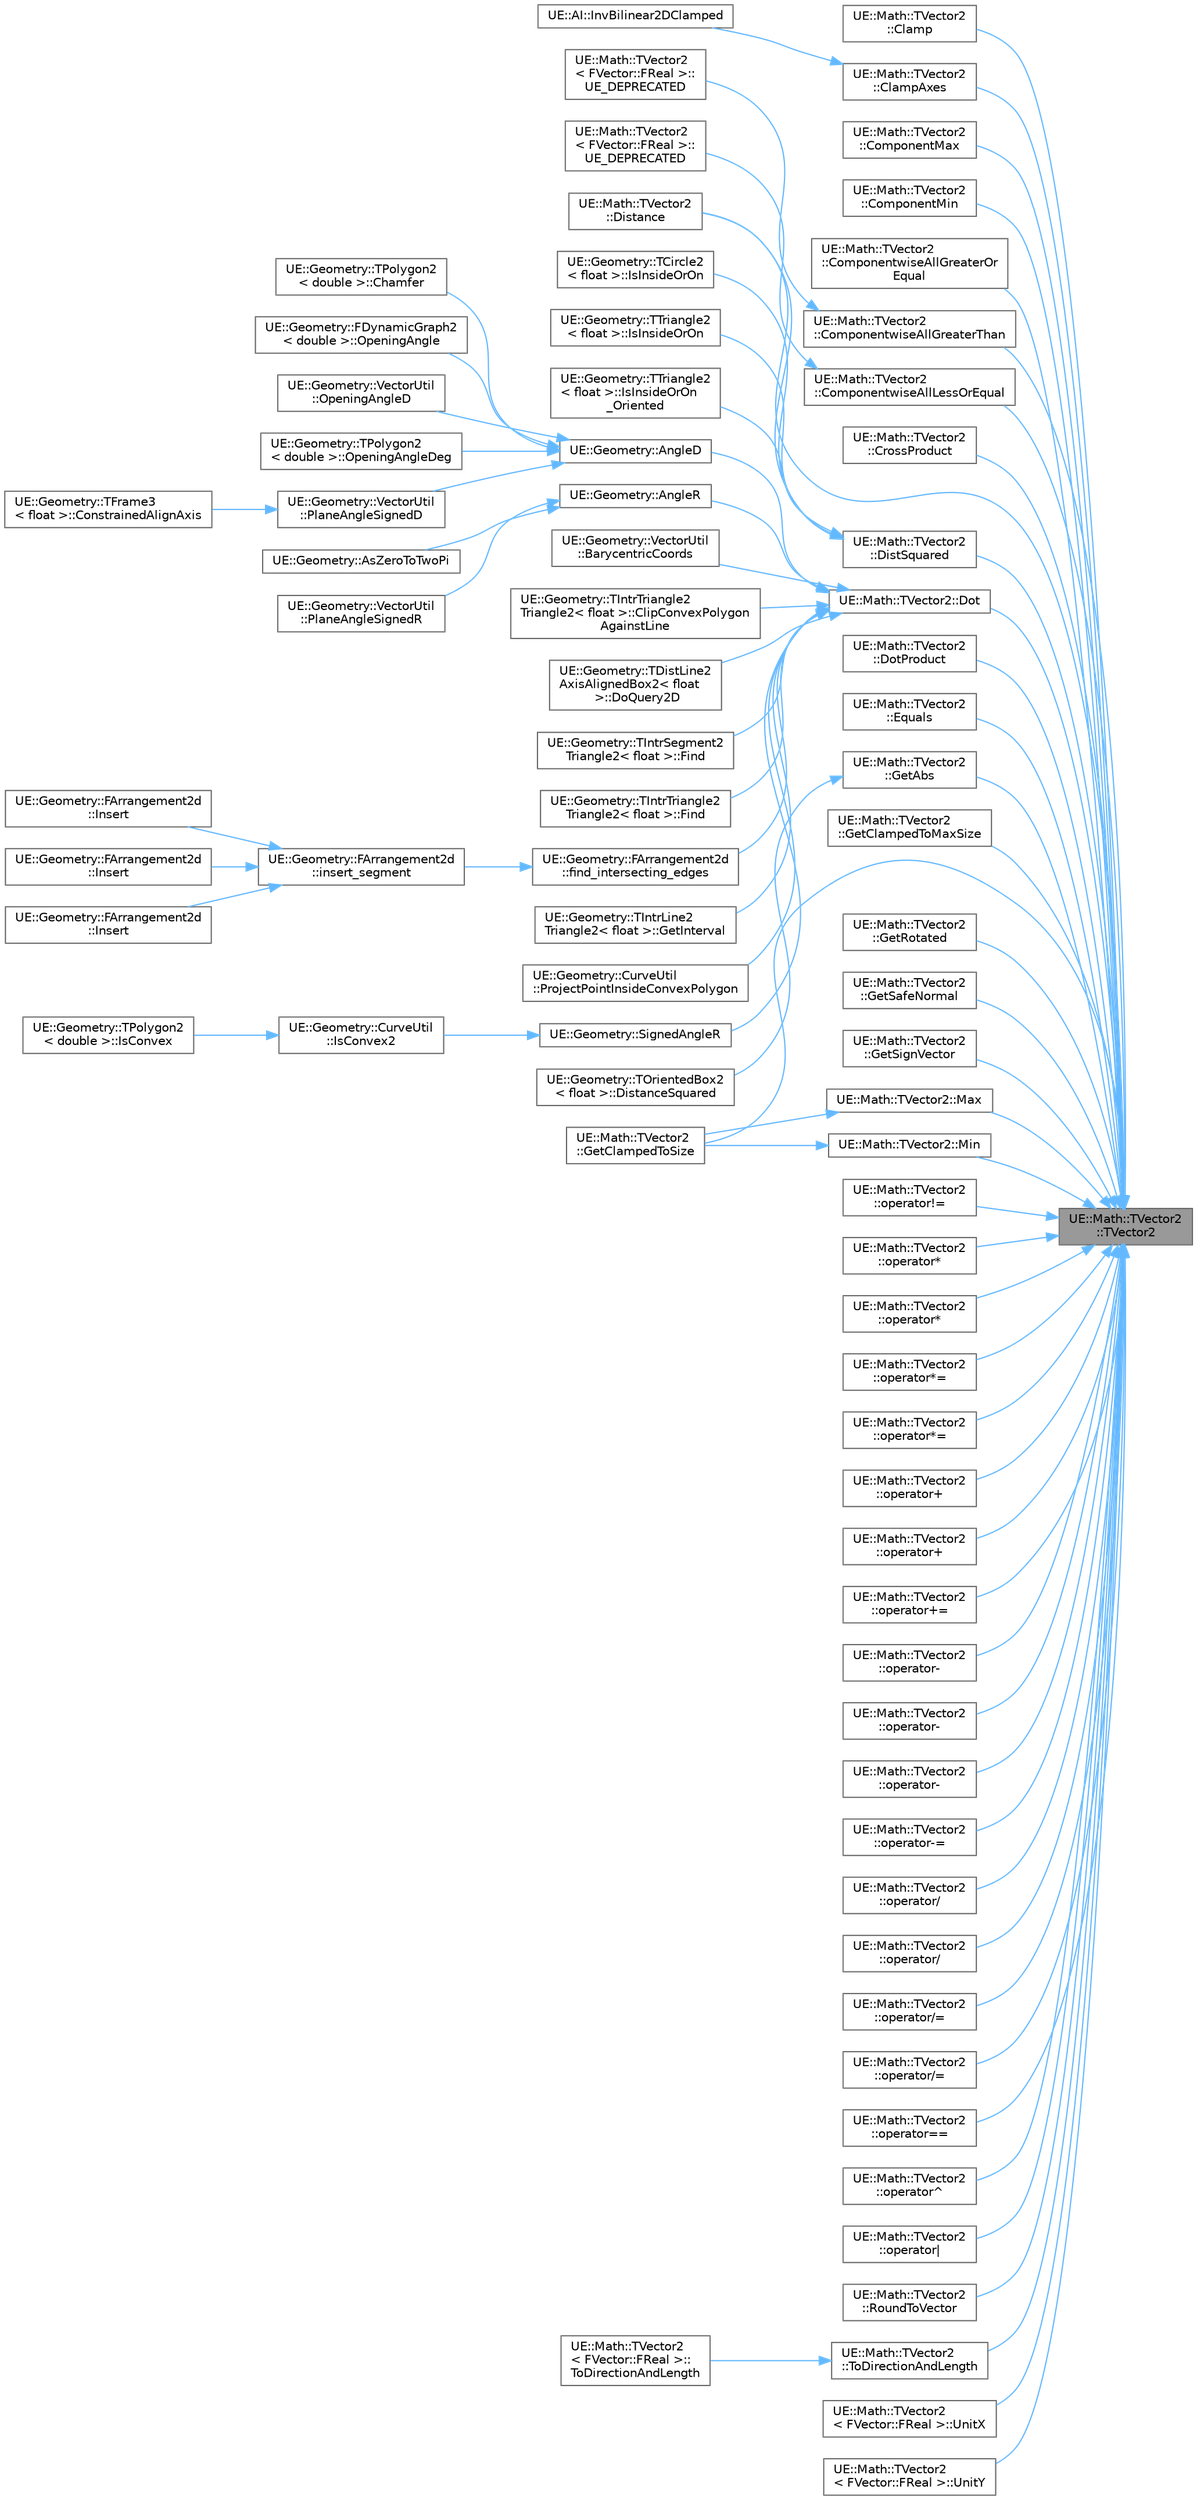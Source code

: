 digraph "UE::Math::TVector2::TVector2"
{
 // INTERACTIVE_SVG=YES
 // LATEX_PDF_SIZE
  bgcolor="transparent";
  edge [fontname=Helvetica,fontsize=10,labelfontname=Helvetica,labelfontsize=10];
  node [fontname=Helvetica,fontsize=10,shape=box,height=0.2,width=0.4];
  rankdir="RL";
  Node1 [id="Node000001",label="UE::Math::TVector2\l::TVector2",height=0.2,width=0.4,color="gray40", fillcolor="grey60", style="filled", fontcolor="black",tooltip="Default constructor (no initialization)."];
  Node1 -> Node2 [id="edge1_Node000001_Node000002",dir="back",color="steelblue1",style="solid",tooltip=" "];
  Node2 [id="Node000002",label="UE::Math::TVector2\l::Clamp",height=0.2,width=0.4,color="grey40", fillcolor="white", style="filled",URL="$d2/d80/structUE_1_1Math_1_1TVector2.html#ab29dd58bbb86454c5a9fba55b16e0ac6",tooltip="Returns a vector with each component clamped between a minimum and a maximum."];
  Node1 -> Node3 [id="edge2_Node000001_Node000003",dir="back",color="steelblue1",style="solid",tooltip=" "];
  Node3 [id="Node000003",label="UE::Math::TVector2\l::ClampAxes",height=0.2,width=0.4,color="grey40", fillcolor="white", style="filled",URL="$d2/d80/structUE_1_1Math_1_1TVector2.html#a000cebb63d58fefeddbe6bb0799429ac",tooltip="Creates a copy of this vector with both axes clamped to the given range."];
  Node3 -> Node4 [id="edge3_Node000003_Node000004",dir="back",color="steelblue1",style="solid",tooltip=" "];
  Node4 [id="Node000004",label="UE::AI::InvBilinear2DClamped",height=0.2,width=0.4,color="grey40", fillcolor="white", style="filled",URL="$db/dfa/namespaceUE_1_1AI.html#a61518e1e0571803b0543e59c89ab64ba",tooltip="Finds the UV coordinates of the 'Point' on bilinear patch A,B,C,D."];
  Node1 -> Node5 [id="edge4_Node000001_Node000005",dir="back",color="steelblue1",style="solid",tooltip=" "];
  Node5 [id="Node000005",label="UE::Math::TVector2\l::ComponentMax",height=0.2,width=0.4,color="grey40", fillcolor="white", style="filled",URL="$d2/d80/structUE_1_1Math_1_1TVector2.html#a52802de8886b8c9a860f886ba0af190f",tooltip="Gets the component-wise max of two vectors."];
  Node1 -> Node6 [id="edge5_Node000001_Node000006",dir="back",color="steelblue1",style="solid",tooltip=" "];
  Node6 [id="Node000006",label="UE::Math::TVector2\l::ComponentMin",height=0.2,width=0.4,color="grey40", fillcolor="white", style="filled",URL="$d2/d80/structUE_1_1Math_1_1TVector2.html#a0c60c810eec62490f59814e9b77fb58b",tooltip="Gets the component-wise min of two vectors."];
  Node1 -> Node7 [id="edge6_Node000001_Node000007",dir="back",color="steelblue1",style="solid",tooltip=" "];
  Node7 [id="Node000007",label="UE::Math::TVector2\l::ComponentwiseAllGreaterOr\lEqual",height=0.2,width=0.4,color="grey40", fillcolor="white", style="filled",URL="$d2/d80/structUE_1_1Math_1_1TVector2.html#a9a3e4b4f744907a2a4ef142fc978da50",tooltip="Checks whether both components of this vector are greater than or equal to another."];
  Node1 -> Node8 [id="edge7_Node000001_Node000008",dir="back",color="steelblue1",style="solid",tooltip=" "];
  Node8 [id="Node000008",label="UE::Math::TVector2\l::ComponentwiseAllGreaterThan",height=0.2,width=0.4,color="grey40", fillcolor="white", style="filled",URL="$d2/d80/structUE_1_1Math_1_1TVector2.html#a1c0fa377a741497edc8f44ab7607533e",tooltip="Checks whether both components of this vector are greater than another."];
  Node8 -> Node9 [id="edge8_Node000008_Node000009",dir="back",color="steelblue1",style="solid",tooltip=" "];
  Node9 [id="Node000009",label="UE::Math::TVector2\l\< FVector::FReal \>::\lUE_DEPRECATED",height=0.2,width=0.4,color="grey40", fillcolor="white", style="filled",URL="$d2/d80/structUE_1_1Math_1_1TVector2.html#a5438616074542c152306910d12ecf054",tooltip=" "];
  Node1 -> Node10 [id="edge9_Node000001_Node000010",dir="back",color="steelblue1",style="solid",tooltip=" "];
  Node10 [id="Node000010",label="UE::Math::TVector2\l::ComponentwiseAllLessOrEqual",height=0.2,width=0.4,color="grey40", fillcolor="white", style="filled",URL="$d2/d80/structUE_1_1Math_1_1TVector2.html#aeee67ee48ba3d441933cfddbb6aa46bb",tooltip="Checks whether both components of this vector are less than or equal to another."];
  Node10 -> Node11 [id="edge10_Node000010_Node000011",dir="back",color="steelblue1",style="solid",tooltip=" "];
  Node11 [id="Node000011",label="UE::Math::TVector2\l\< FVector::FReal \>::\lUE_DEPRECATED",height=0.2,width=0.4,color="grey40", fillcolor="white", style="filled",URL="$d2/d80/structUE_1_1Math_1_1TVector2.html#ad45441dd40a7f19c17f97315560a9fdc",tooltip=" "];
  Node1 -> Node12 [id="edge11_Node000001_Node000012",dir="back",color="steelblue1",style="solid",tooltip=" "];
  Node12 [id="Node000012",label="UE::Math::TVector2\l::CrossProduct",height=0.2,width=0.4,color="grey40", fillcolor="white", style="filled",URL="$d2/d80/structUE_1_1Math_1_1TVector2.html#af8a22b8f8de7be231d58a9cbe788c0a7",tooltip="Calculate the cross product of two vectors."];
  Node1 -> Node13 [id="edge12_Node000001_Node000013",dir="back",color="steelblue1",style="solid",tooltip=" "];
  Node13 [id="Node000013",label="UE::Math::TVector2\l::Distance",height=0.2,width=0.4,color="grey40", fillcolor="white", style="filled",URL="$d2/d80/structUE_1_1Math_1_1TVector2.html#a2655a15298f98f19f318823925d31db0",tooltip="Distance between two 2D points."];
  Node1 -> Node14 [id="edge13_Node000001_Node000014",dir="back",color="steelblue1",style="solid",tooltip=" "];
  Node14 [id="Node000014",label="UE::Math::TVector2\l::DistSquared",height=0.2,width=0.4,color="grey40", fillcolor="white", style="filled",URL="$d2/d80/structUE_1_1Math_1_1TVector2.html#a281438354a91e91e8a60bae5d3473ab4",tooltip="Squared distance between two 2D points."];
  Node14 -> Node13 [id="edge14_Node000014_Node000013",dir="back",color="steelblue1",style="solid",tooltip=" "];
  Node14 -> Node15 [id="edge15_Node000014_Node000015",dir="back",color="steelblue1",style="solid",tooltip=" "];
  Node15 [id="Node000015",label="UE::Geometry::TCircle2\l\< float \>::IsInsideOrOn",height=0.2,width=0.4,color="grey40", fillcolor="white", style="filled",URL="$da/dec/structUE_1_1Geometry_1_1TCircle2.html#ad58866c6a5427da86dc5e0a62d8d945a",tooltip=" "];
  Node14 -> Node16 [id="edge16_Node000014_Node000016",dir="back",color="steelblue1",style="solid",tooltip=" "];
  Node16 [id="Node000016",label="UE::Geometry::TTriangle2\l\< float \>::IsInsideOrOn",height=0.2,width=0.4,color="grey40", fillcolor="white", style="filled",URL="$d2/d6f/structUE_1_1Geometry_1_1TTriangle2.html#a312f746b60cf8f77c5782cfa198bd43c",tooltip=" "];
  Node14 -> Node17 [id="edge17_Node000014_Node000017",dir="back",color="steelblue1",style="solid",tooltip=" "];
  Node17 [id="Node000017",label="UE::Geometry::TTriangle2\l\< float \>::IsInsideOrOn\l_Oriented",height=0.2,width=0.4,color="grey40", fillcolor="white", style="filled",URL="$d2/d6f/structUE_1_1Geometry_1_1TTriangle2.html#ab8025f31b8a3b9b9fdadf83a88d746ae",tooltip=" "];
  Node1 -> Node18 [id="edge18_Node000001_Node000018",dir="back",color="steelblue1",style="solid",tooltip=" "];
  Node18 [id="Node000018",label="UE::Math::TVector2::Dot",height=0.2,width=0.4,color="grey40", fillcolor="white", style="filled",URL="$d2/d80/structUE_1_1Math_1_1TVector2.html#a0caa97029c2c5ea0da4cdf4291b8b55c",tooltip="Get the dot product of this vector against another."];
  Node18 -> Node19 [id="edge19_Node000018_Node000019",dir="back",color="steelblue1",style="solid",tooltip=" "];
  Node19 [id="Node000019",label="UE::Geometry::AngleD",height=0.2,width=0.4,color="grey40", fillcolor="white", style="filled",URL="$d9/d39/namespaceUE_1_1Geometry.html#a2fe4146ed11160b4ac46fa63a0895961",tooltip=" "];
  Node19 -> Node20 [id="edge20_Node000019_Node000020",dir="back",color="steelblue1",style="solid",tooltip=" "];
  Node20 [id="Node000020",label="UE::Geometry::TPolygon2\l\< double \>::Chamfer",height=0.2,width=0.4,color="grey40", fillcolor="white", style="filled",URL="$d0/df8/classUE_1_1Geometry_1_1TPolygon2.html#ac36dea48df15e4bd04dd831ee78d9344",tooltip=" "];
  Node19 -> Node21 [id="edge21_Node000019_Node000021",dir="back",color="steelblue1",style="solid",tooltip=" "];
  Node21 [id="Node000021",label="UE::Geometry::FDynamicGraph2\l\< double \>::OpeningAngle",height=0.2,width=0.4,color="grey40", fillcolor="white", style="filled",URL="$d5/d56/classUE_1_1Geometry_1_1FDynamicGraph2.html#a08a1606c6dd0021eb4dd8a3933336240",tooltip=" "];
  Node19 -> Node22 [id="edge22_Node000019_Node000022",dir="back",color="steelblue1",style="solid",tooltip=" "];
  Node22 [id="Node000022",label="UE::Geometry::VectorUtil\l::OpeningAngleD",height=0.2,width=0.4,color="grey40", fillcolor="white", style="filled",URL="$d9/dcb/namespaceUE_1_1Geometry_1_1VectorUtil.html#ad615d64a4004a150419fec3d996bceb2",tooltip=" "];
  Node19 -> Node23 [id="edge23_Node000019_Node000023",dir="back",color="steelblue1",style="solid",tooltip=" "];
  Node23 [id="Node000023",label="UE::Geometry::TPolygon2\l\< double \>::OpeningAngleDeg",height=0.2,width=0.4,color="grey40", fillcolor="white", style="filled",URL="$d0/df8/classUE_1_1Geometry_1_1TPolygon2.html#ae7bc32f9f540b4f4fa7b144a71ba8251",tooltip=" "];
  Node19 -> Node24 [id="edge24_Node000019_Node000024",dir="back",color="steelblue1",style="solid",tooltip=" "];
  Node24 [id="Node000024",label="UE::Geometry::VectorUtil\l::PlaneAngleSignedD",height=0.2,width=0.4,color="grey40", fillcolor="white", style="filled",URL="$d9/dcb/namespaceUE_1_1Geometry_1_1VectorUtil.html#a47803304da6f40f39a2cab3293098bf8",tooltip="Calculates angle between VFrom and VTo after projection onto plane with normal defined by PlaneN."];
  Node24 -> Node25 [id="edge25_Node000024_Node000025",dir="back",color="steelblue1",style="solid",tooltip=" "];
  Node25 [id="Node000025",label="UE::Geometry::TFrame3\l\< float \>::ConstrainedAlignAxis",height=0.2,width=0.4,color="grey40", fillcolor="white", style="filled",URL="$d6/d82/structUE_1_1Geometry_1_1TFrame3.html#a2aa34553021af7d4e3ff5879ff0b123b",tooltip=" "];
  Node18 -> Node26 [id="edge26_Node000018_Node000026",dir="back",color="steelblue1",style="solid",tooltip=" "];
  Node26 [id="Node000026",label="UE::Geometry::AngleR",height=0.2,width=0.4,color="grey40", fillcolor="white", style="filled",URL="$d9/d39/namespaceUE_1_1Geometry.html#a1ec53c5618c4fda95d8bf3cc4b58357a",tooltip=" "];
  Node26 -> Node27 [id="edge27_Node000026_Node000027",dir="back",color="steelblue1",style="solid",tooltip=" "];
  Node27 [id="Node000027",label="UE::Geometry::AsZeroToTwoPi",height=0.2,width=0.4,color="grey40", fillcolor="white", style="filled",URL="$d9/d39/namespaceUE_1_1Geometry.html#ae0eff329cb3cc3fbaf3297bc75f44d26",tooltip="return AngleR in [0,2pi) range."];
  Node26 -> Node28 [id="edge28_Node000026_Node000028",dir="back",color="steelblue1",style="solid",tooltip=" "];
  Node28 [id="Node000028",label="UE::Geometry::VectorUtil\l::PlaneAngleSignedR",height=0.2,width=0.4,color="grey40", fillcolor="white", style="filled",URL="$d9/dcb/namespaceUE_1_1Geometry_1_1VectorUtil.html#a7465b88088ad817bc7bef272241dd333",tooltip="Calculates angle between VFrom and VTo after projection onto plane with normal defined by PlaneN."];
  Node18 -> Node29 [id="edge29_Node000018_Node000029",dir="back",color="steelblue1",style="solid",tooltip=" "];
  Node29 [id="Node000029",label="UE::Geometry::VectorUtil\l::BarycentricCoords",height=0.2,width=0.4,color="grey40", fillcolor="white", style="filled",URL="$d9/dcb/namespaceUE_1_1Geometry_1_1VectorUtil.html#a170a0553e84b406b6c00b0b4b1c49a90",tooltip="Compute barycentric coordinates/weights of vPoint inside 2D triangle (V0,V1,V2)."];
  Node18 -> Node30 [id="edge30_Node000018_Node000030",dir="back",color="steelblue1",style="solid",tooltip=" "];
  Node30 [id="Node000030",label="UE::Geometry::TIntrTriangle2\lTriangle2\< float \>::ClipConvexPolygon\lAgainstLine",height=0.2,width=0.4,color="grey40", fillcolor="white", style="filled",URL="$da/db8/classUE_1_1Geometry_1_1TIntrTriangle2Triangle2.html#a65f52184ddea40f6e2d38391d25edb14",tooltip=" "];
  Node18 -> Node31 [id="edge31_Node000018_Node000031",dir="back",color="steelblue1",style="solid",tooltip=" "];
  Node31 [id="Node000031",label="UE::Geometry::TDistLine2\lAxisAlignedBox2\< float\l \>::DoQuery2D",height=0.2,width=0.4,color="grey40", fillcolor="white", style="filled",URL="$d8/d6d/classUE_1_1Geometry_1_1TDistLine2AxisAlignedBox2.html#a45502c73d5eac9648f253b4aba63648c",tooltip=" "];
  Node18 -> Node32 [id="edge32_Node000018_Node000032",dir="back",color="steelblue1",style="solid",tooltip=" "];
  Node32 [id="Node000032",label="UE::Geometry::TIntrSegment2\lTriangle2\< float \>::Find",height=0.2,width=0.4,color="grey40", fillcolor="white", style="filled",URL="$d4/dee/classUE_1_1Geometry_1_1TIntrSegment2Triangle2.html#a30f56fe5667e1e1d0f163da25be70e93",tooltip=" "];
  Node18 -> Node33 [id="edge33_Node000018_Node000033",dir="back",color="steelblue1",style="solid",tooltip=" "];
  Node33 [id="Node000033",label="UE::Geometry::TIntrTriangle2\lTriangle2\< float \>::Find",height=0.2,width=0.4,color="grey40", fillcolor="white", style="filled",URL="$da/db8/classUE_1_1Geometry_1_1TIntrTriangle2Triangle2.html#a64988995a97f83bfd0e82903aaf23ee3",tooltip=" "];
  Node18 -> Node34 [id="edge34_Node000018_Node000034",dir="back",color="steelblue1",style="solid",tooltip=" "];
  Node34 [id="Node000034",label="UE::Geometry::FArrangement2d\l::find_intersecting_edges",height=0.2,width=0.4,color="grey40", fillcolor="white", style="filled",URL="$d2/d8a/structUE_1_1Geometry_1_1FArrangement2d.html#ab4b2bfe791c0a99ee1cd50c185b7ee37",tooltip="find set of edges in graph that intersect with edge [A,B]"];
  Node34 -> Node35 [id="edge35_Node000034_Node000035",dir="back",color="steelblue1",style="solid",tooltip=" "];
  Node35 [id="Node000035",label="UE::Geometry::FArrangement2d\l::insert_segment",height=0.2,width=0.4,color="grey40", fillcolor="white", style="filled",URL="$d2/d8a/structUE_1_1Geometry_1_1FArrangement2d.html#a70b0efaac3352c17f9499fb3ccd5c6c9",tooltip="insert edge [A,B] into the arrangement, splitting existing edges as necessary"];
  Node35 -> Node36 [id="edge36_Node000035_Node000036",dir="back",color="steelblue1",style="solid",tooltip=" "];
  Node36 [id="Node000036",label="UE::Geometry::FArrangement2d\l::Insert",height=0.2,width=0.4,color="grey40", fillcolor="white", style="filled",URL="$d2/d8a/structUE_1_1Geometry_1_1FArrangement2d.html#a4668023ad498209be6f989f47243eb3c",tooltip="sequentially insert segments of polyline"];
  Node35 -> Node37 [id="edge37_Node000035_Node000037",dir="back",color="steelblue1",style="solid",tooltip=" "];
  Node37 [id="Node000037",label="UE::Geometry::FArrangement2d\l::Insert",height=0.2,width=0.4,color="grey40", fillcolor="white", style="filled",URL="$d2/d8a/structUE_1_1Geometry_1_1FArrangement2d.html#a9ca6084048952bfe87a42ba751a7836c",tooltip="insert segment into the arrangement"];
  Node35 -> Node38 [id="edge38_Node000035_Node000038",dir="back",color="steelblue1",style="solid",tooltip=" "];
  Node38 [id="Node000038",label="UE::Geometry::FArrangement2d\l::Insert",height=0.2,width=0.4,color="grey40", fillcolor="white", style="filled",URL="$d2/d8a/structUE_1_1Geometry_1_1FArrangement2d.html#a9762cd57f7a49713737fe0a83b102ec1",tooltip="insert segment [A,B] into the arrangement"];
  Node18 -> Node39 [id="edge39_Node000018_Node000039",dir="back",color="steelblue1",style="solid",tooltip=" "];
  Node39 [id="Node000039",label="UE::Geometry::TIntrLine2\lTriangle2\< float \>::GetInterval",height=0.2,width=0.4,color="grey40", fillcolor="white", style="filled",URL="$de/d3e/classUE_1_1Geometry_1_1TIntrLine2Triangle2.html#ae43cb90eb1d3aae287a653131fde3f31",tooltip=" "];
  Node18 -> Node40 [id="edge40_Node000018_Node000040",dir="back",color="steelblue1",style="solid",tooltip=" "];
  Node40 [id="Node000040",label="UE::Geometry::CurveUtil\l::ProjectPointInsideConvexPolygon",height=0.2,width=0.4,color="grey40", fillcolor="white", style="filled",URL="$d7/dd2/namespaceUE_1_1Geometry_1_1CurveUtil.html#a0911759025dbf1ca253c54a4fbbff71f",tooltip="Project point inside a convex polygon with known orientation."];
  Node18 -> Node41 [id="edge41_Node000018_Node000041",dir="back",color="steelblue1",style="solid",tooltip=" "];
  Node41 [id="Node000041",label="UE::Geometry::SignedAngleR",height=0.2,width=0.4,color="grey40", fillcolor="white", style="filled",URL="$d9/d39/namespaceUE_1_1Geometry.html#a904a398163732fcc98400a8d3ed7ff2b",tooltip=" "];
  Node41 -> Node42 [id="edge42_Node000041_Node000042",dir="back",color="steelblue1",style="solid",tooltip=" "];
  Node42 [id="Node000042",label="UE::Geometry::CurveUtil\l::IsConvex2",height=0.2,width=0.4,color="grey40", fillcolor="white", style="filled",URL="$d7/dd2/namespaceUE_1_1Geometry_1_1CurveUtil.html#a6805ab43ad5b660d37a18cdeb77c3215",tooltip="Tests closed, 2D curve for convexity, with an optional tolerance allowing for approximately-collinear..."];
  Node42 -> Node43 [id="edge43_Node000042_Node000043",dir="back",color="steelblue1",style="solid",tooltip=" "];
  Node43 [id="Node000043",label="UE::Geometry::TPolygon2\l\< double \>::IsConvex",height=0.2,width=0.4,color="grey40", fillcolor="white", style="filled",URL="$d0/df8/classUE_1_1Geometry_1_1TPolygon2.html#a07ea5b619290ea839453f19e2a5ddc2c",tooltip=" "];
  Node1 -> Node44 [id="edge44_Node000001_Node000044",dir="back",color="steelblue1",style="solid",tooltip=" "];
  Node44 [id="Node000044",label="UE::Math::TVector2\l::DotProduct",height=0.2,width=0.4,color="grey40", fillcolor="white", style="filled",URL="$d2/d80/structUE_1_1Math_1_1TVector2.html#a715b99399874d5a31bb4d2b358951ccd",tooltip="Calculates the dot product of two vectors."];
  Node1 -> Node45 [id="edge45_Node000001_Node000045",dir="back",color="steelblue1",style="solid",tooltip=" "];
  Node45 [id="Node000045",label="UE::Math::TVector2\l::Equals",height=0.2,width=0.4,color="grey40", fillcolor="white", style="filled",URL="$d2/d80/structUE_1_1Math_1_1TVector2.html#a93feeeee63111382643c9359eceb83de",tooltip="Checks for equality with error-tolerant comparison."];
  Node1 -> Node46 [id="edge46_Node000001_Node000046",dir="back",color="steelblue1",style="solid",tooltip=" "];
  Node46 [id="Node000046",label="UE::Math::TVector2\l::GetAbs",height=0.2,width=0.4,color="grey40", fillcolor="white", style="filled",URL="$d2/d80/structUE_1_1Math_1_1TVector2.html#af9e6a4fb9002cd76a03e702e946af6c3",tooltip="Get a copy of this vector with absolute value of each component."];
  Node46 -> Node47 [id="edge47_Node000046_Node000047",dir="back",color="steelblue1",style="solid",tooltip=" "];
  Node47 [id="Node000047",label="UE::Geometry::TOrientedBox2\l\< float \>::DistanceSquared",height=0.2,width=0.4,color="grey40", fillcolor="white", style="filled",URL="$dc/db8/structUE_1_1Geometry_1_1TOrientedBox2.html#a9ffa1adbd6d9f8e09f1c6cd6e7bf79d3",tooltip=" "];
  Node1 -> Node48 [id="edge48_Node000001_Node000048",dir="back",color="steelblue1",style="solid",tooltip=" "];
  Node48 [id="Node000048",label="UE::Math::TVector2\l::GetClampedToMaxSize",height=0.2,width=0.4,color="grey40", fillcolor="white", style="filled",URL="$d2/d80/structUE_1_1Math_1_1TVector2.html#a011c6bed8e77e9b474f011035ffa336c",tooltip="Create a copy of this vector, with its maximum magnitude clamped to MaxSize."];
  Node1 -> Node49 [id="edge49_Node000001_Node000049",dir="back",color="steelblue1",style="solid",tooltip=" "];
  Node49 [id="Node000049",label="UE::Math::TVector2\l::GetClampedToSize",height=0.2,width=0.4,color="grey40", fillcolor="white", style="filled",URL="$d2/d80/structUE_1_1Math_1_1TVector2.html#ad25850afdf13fe433774d1992495c83d",tooltip="Create a copy of this vector, with its magnitude clamped between Min and Max."];
  Node1 -> Node50 [id="edge50_Node000001_Node000050",dir="back",color="steelblue1",style="solid",tooltip=" "];
  Node50 [id="Node000050",label="UE::Math::TVector2\l::GetRotated",height=0.2,width=0.4,color="grey40", fillcolor="white", style="filled",URL="$d2/d80/structUE_1_1Math_1_1TVector2.html#aed1be2b5d06e4245ef860ab7aec187eb",tooltip="Rotates around axis (0,0,1)"];
  Node1 -> Node51 [id="edge51_Node000001_Node000051",dir="back",color="steelblue1",style="solid",tooltip=" "];
  Node51 [id="Node000051",label="UE::Math::TVector2\l::GetSafeNormal",height=0.2,width=0.4,color="grey40", fillcolor="white", style="filled",URL="$d2/d80/structUE_1_1Math_1_1TVector2.html#aade06016d38f61f0047920ca4164b770",tooltip="Gets a normalized copy of the vector, checking it is safe to do so based on the length."];
  Node1 -> Node52 [id="edge52_Node000001_Node000052",dir="back",color="steelblue1",style="solid",tooltip=" "];
  Node52 [id="Node000052",label="UE::Math::TVector2\l::GetSignVector",height=0.2,width=0.4,color="grey40", fillcolor="white", style="filled",URL="$d2/d80/structUE_1_1Math_1_1TVector2.html#a10973623333ab8f0e1351d745926b009",tooltip="Get a copy of the vector as sign only."];
  Node1 -> Node53 [id="edge53_Node000001_Node000053",dir="back",color="steelblue1",style="solid",tooltip=" "];
  Node53 [id="Node000053",label="UE::Math::TVector2::Max",height=0.2,width=0.4,color="grey40", fillcolor="white", style="filled",URL="$d2/d80/structUE_1_1Math_1_1TVector2.html#a1840295dfee931870703f4931415dc38",tooltip="Returns a vector with the maximum component for each dimension from the pair of vectors."];
  Node53 -> Node49 [id="edge54_Node000053_Node000049",dir="back",color="steelblue1",style="solid",tooltip=" "];
  Node1 -> Node54 [id="edge55_Node000001_Node000054",dir="back",color="steelblue1",style="solid",tooltip=" "];
  Node54 [id="Node000054",label="UE::Math::TVector2::Min",height=0.2,width=0.4,color="grey40", fillcolor="white", style="filled",URL="$d2/d80/structUE_1_1Math_1_1TVector2.html#a11fa8bd64c25bba85ef434b93f26df1b",tooltip="Returns a vector with the minimum component for each dimension from the pair of vectors."];
  Node54 -> Node49 [id="edge56_Node000054_Node000049",dir="back",color="steelblue1",style="solid",tooltip=" "];
  Node1 -> Node55 [id="edge57_Node000001_Node000055",dir="back",color="steelblue1",style="solid",tooltip=" "];
  Node55 [id="Node000055",label="UE::Math::TVector2\l::operator!=",height=0.2,width=0.4,color="grey40", fillcolor="white", style="filled",URL="$d2/d80/structUE_1_1Math_1_1TVector2.html#a56dde32ee2d2db72cbfc7ee7bcca893f",tooltip="Compares this vector against another for inequality."];
  Node1 -> Node56 [id="edge58_Node000001_Node000056",dir="back",color="steelblue1",style="solid",tooltip=" "];
  Node56 [id="Node000056",label="UE::Math::TVector2\l::operator*",height=0.2,width=0.4,color="grey40", fillcolor="white", style="filled",URL="$d2/d80/structUE_1_1Math_1_1TVector2.html#a19f4a39f1af0c72f55b41de61cb52fd8",tooltip="Gets the result of component-wise multiplication of this vector by another."];
  Node1 -> Node57 [id="edge59_Node000001_Node000057",dir="back",color="steelblue1",style="solid",tooltip=" "];
  Node57 [id="Node000057",label="UE::Math::TVector2\l::operator*",height=0.2,width=0.4,color="grey40", fillcolor="white", style="filled",URL="$d2/d80/structUE_1_1Math_1_1TVector2.html#a667b0ec102dfe4c067afd93fda54acca",tooltip="Gets the result of scaling the vector (multiplying each component by a value)."];
  Node1 -> Node58 [id="edge60_Node000001_Node000058",dir="back",color="steelblue1",style="solid",tooltip=" "];
  Node58 [id="Node000058",label="UE::Math::TVector2\l::operator*=",height=0.2,width=0.4,color="grey40", fillcolor="white", style="filled",URL="$d2/d80/structUE_1_1Math_1_1TVector2.html#ac3350b9404f3fa671ad6634c94091877",tooltip="Multiplies this vector with another vector, using component-wise multiplication."];
  Node1 -> Node59 [id="edge61_Node000001_Node000059",dir="back",color="steelblue1",style="solid",tooltip=" "];
  Node59 [id="Node000059",label="UE::Math::TVector2\l::operator*=",height=0.2,width=0.4,color="grey40", fillcolor="white", style="filled",URL="$d2/d80/structUE_1_1Math_1_1TVector2.html#a94aa813a6b3ebfe8eadf762a460e3a2a",tooltip="Scales this vector."];
  Node1 -> Node60 [id="edge62_Node000001_Node000060",dir="back",color="steelblue1",style="solid",tooltip=" "];
  Node60 [id="Node000060",label="UE::Math::TVector2\l::operator+",height=0.2,width=0.4,color="grey40", fillcolor="white", style="filled",URL="$d2/d80/structUE_1_1Math_1_1TVector2.html#a181985a518bccbade8f371e68ad10ae9",tooltip="Gets the result of adding two vectors together."];
  Node1 -> Node61 [id="edge63_Node000001_Node000061",dir="back",color="steelblue1",style="solid",tooltip=" "];
  Node61 [id="Node000061",label="UE::Math::TVector2\l::operator+",height=0.2,width=0.4,color="grey40", fillcolor="white", style="filled",URL="$d2/d80/structUE_1_1Math_1_1TVector2.html#a5900ec5d2de1bdc6c9f8132b6694a618",tooltip="Gets the result of adding A to each component of the vector."];
  Node1 -> Node62 [id="edge64_Node000001_Node000062",dir="back",color="steelblue1",style="solid",tooltip=" "];
  Node62 [id="Node000062",label="UE::Math::TVector2\l::operator+=",height=0.2,width=0.4,color="grey40", fillcolor="white", style="filled",URL="$d2/d80/structUE_1_1Math_1_1TVector2.html#a1e10d08b90271ca23364c9ab1669aec5",tooltip="Adds another vector to this."];
  Node1 -> Node63 [id="edge65_Node000001_Node000063",dir="back",color="steelblue1",style="solid",tooltip=" "];
  Node63 [id="Node000063",label="UE::Math::TVector2\l::operator-",height=0.2,width=0.4,color="grey40", fillcolor="white", style="filled",URL="$d2/d80/structUE_1_1Math_1_1TVector2.html#a81f03dd35d16c294b1663ce40fec38e8",tooltip="Gets a negated copy of the vector."];
  Node1 -> Node64 [id="edge66_Node000001_Node000064",dir="back",color="steelblue1",style="solid",tooltip=" "];
  Node64 [id="Node000064",label="UE::Math::TVector2\l::operator-",height=0.2,width=0.4,color="grey40", fillcolor="white", style="filled",URL="$d2/d80/structUE_1_1Math_1_1TVector2.html#a6d2f037e68045c6757b039bedea2b09a",tooltip="Gets the result of subtracting a vector from this one."];
  Node1 -> Node65 [id="edge67_Node000001_Node000065",dir="back",color="steelblue1",style="solid",tooltip=" "];
  Node65 [id="Node000065",label="UE::Math::TVector2\l::operator-",height=0.2,width=0.4,color="grey40", fillcolor="white", style="filled",URL="$d2/d80/structUE_1_1Math_1_1TVector2.html#a9ce6c9a0223fae8e7313d09972f17e3d",tooltip="Gets the result of subtracting A from each component of the vector."];
  Node1 -> Node66 [id="edge68_Node000001_Node000066",dir="back",color="steelblue1",style="solid",tooltip=" "];
  Node66 [id="Node000066",label="UE::Math::TVector2\l::operator-=",height=0.2,width=0.4,color="grey40", fillcolor="white", style="filled",URL="$d2/d80/structUE_1_1Math_1_1TVector2.html#ab0201210c9f0275ae8748b746c2562ea",tooltip="Subtracts another vector from this."];
  Node1 -> Node67 [id="edge69_Node000001_Node000067",dir="back",color="steelblue1",style="solid",tooltip=" "];
  Node67 [id="Node000067",label="UE::Math::TVector2\l::operator/",height=0.2,width=0.4,color="grey40", fillcolor="white", style="filled",URL="$d2/d80/structUE_1_1Math_1_1TVector2.html#af97699cbd30d8de130ea15ee0abcfc71",tooltip="Gets the result of component-wise division of this vector by another."];
  Node1 -> Node68 [id="edge70_Node000001_Node000068",dir="back",color="steelblue1",style="solid",tooltip=" "];
  Node68 [id="Node000068",label="UE::Math::TVector2\l::operator/",height=0.2,width=0.4,color="grey40", fillcolor="white", style="filled",URL="$d2/d80/structUE_1_1Math_1_1TVector2.html#a658864cc4fddd1cb7cdf276d73476719",tooltip="Gets the result of dividing each component of the vector by a value."];
  Node1 -> Node69 [id="edge71_Node000001_Node000069",dir="back",color="steelblue1",style="solid",tooltip=" "];
  Node69 [id="Node000069",label="UE::Math::TVector2\l::operator/=",height=0.2,width=0.4,color="grey40", fillcolor="white", style="filled",URL="$d2/d80/structUE_1_1Math_1_1TVector2.html#a37d501f89c9a856ee9fbbb5e1023da6c",tooltip="Divides this vector by another vector, using component-wise division."];
  Node1 -> Node70 [id="edge72_Node000001_Node000070",dir="back",color="steelblue1",style="solid",tooltip=" "];
  Node70 [id="Node000070",label="UE::Math::TVector2\l::operator/=",height=0.2,width=0.4,color="grey40", fillcolor="white", style="filled",URL="$d2/d80/structUE_1_1Math_1_1TVector2.html#adadf0186ab47d24daf0f27e332d1bc2d",tooltip="Divides this vector."];
  Node1 -> Node71 [id="edge73_Node000001_Node000071",dir="back",color="steelblue1",style="solid",tooltip=" "];
  Node71 [id="Node000071",label="UE::Math::TVector2\l::operator==",height=0.2,width=0.4,color="grey40", fillcolor="white", style="filled",URL="$d2/d80/structUE_1_1Math_1_1TVector2.html#afcc10d5a1b18c4ebf8f045b6bc25fd4c",tooltip="Compares this vector against another for equality."];
  Node1 -> Node72 [id="edge74_Node000001_Node000072",dir="back",color="steelblue1",style="solid",tooltip=" "];
  Node72 [id="Node000072",label="UE::Math::TVector2\l::operator^",height=0.2,width=0.4,color="grey40", fillcolor="white", style="filled",URL="$d2/d80/structUE_1_1Math_1_1TVector2.html#ac5a520c0ec44b338861364ef8d3b667e",tooltip="Calculates cross product of this vector and another."];
  Node1 -> Node73 [id="edge75_Node000001_Node000073",dir="back",color="steelblue1",style="solid",tooltip=" "];
  Node73 [id="Node000073",label="UE::Math::TVector2\l::operator\|",height=0.2,width=0.4,color="grey40", fillcolor="white", style="filled",URL="$d2/d80/structUE_1_1Math_1_1TVector2.html#a3a347dd34236fc7535967008c1324f7f",tooltip="Calculates dot product of this vector and another."];
  Node1 -> Node74 [id="edge76_Node000001_Node000074",dir="back",color="steelblue1",style="solid",tooltip=" "];
  Node74 [id="Node000074",label="UE::Math::TVector2\l::RoundToVector",height=0.2,width=0.4,color="grey40", fillcolor="white", style="filled",URL="$d2/d80/structUE_1_1Math_1_1TVector2.html#a3cb9386b990f3226c54d7e8f0c101e31",tooltip="Get this vector as a vector where each component has been rounded to the nearest int."];
  Node1 -> Node75 [id="edge77_Node000001_Node000075",dir="back",color="steelblue1",style="solid",tooltip=" "];
  Node75 [id="Node000075",label="UE::Math::TVector2\l::ToDirectionAndLength",height=0.2,width=0.4,color="grey40", fillcolor="white", style="filled",URL="$d2/d80/structUE_1_1Math_1_1TVector2.html#a64978576c1f642ed2f37f308b85c5493",tooltip="Util to convert this vector into a unit direction vector and its original length."];
  Node75 -> Node76 [id="edge78_Node000075_Node000076",dir="back",color="steelblue1",style="solid",tooltip=" "];
  Node76 [id="Node000076",label="UE::Math::TVector2\l\< FVector::FReal \>::\lToDirectionAndLength",height=0.2,width=0.4,color="grey40", fillcolor="white", style="filled",URL="$d2/d80/structUE_1_1Math_1_1TVector2.html#abe26404d134a7845288ba81c9f87f430",tooltip=" "];
  Node1 -> Node77 [id="edge79_Node000001_Node000077",dir="back",color="steelblue1",style="solid",tooltip=" "];
  Node77 [id="Node000077",label="UE::Math::TVector2\l\< FVector::FReal \>::UnitX",height=0.2,width=0.4,color="grey40", fillcolor="white", style="filled",URL="$d2/d80/structUE_1_1Math_1_1TVector2.html#a10494fa81b4393ff09052bf877eeb395",tooltip=" "];
  Node1 -> Node78 [id="edge80_Node000001_Node000078",dir="back",color="steelblue1",style="solid",tooltip=" "];
  Node78 [id="Node000078",label="UE::Math::TVector2\l\< FVector::FReal \>::UnitY",height=0.2,width=0.4,color="grey40", fillcolor="white", style="filled",URL="$d2/d80/structUE_1_1Math_1_1TVector2.html#a1b20a8f22cd286a7047c108cacd29716",tooltip=" "];
}

